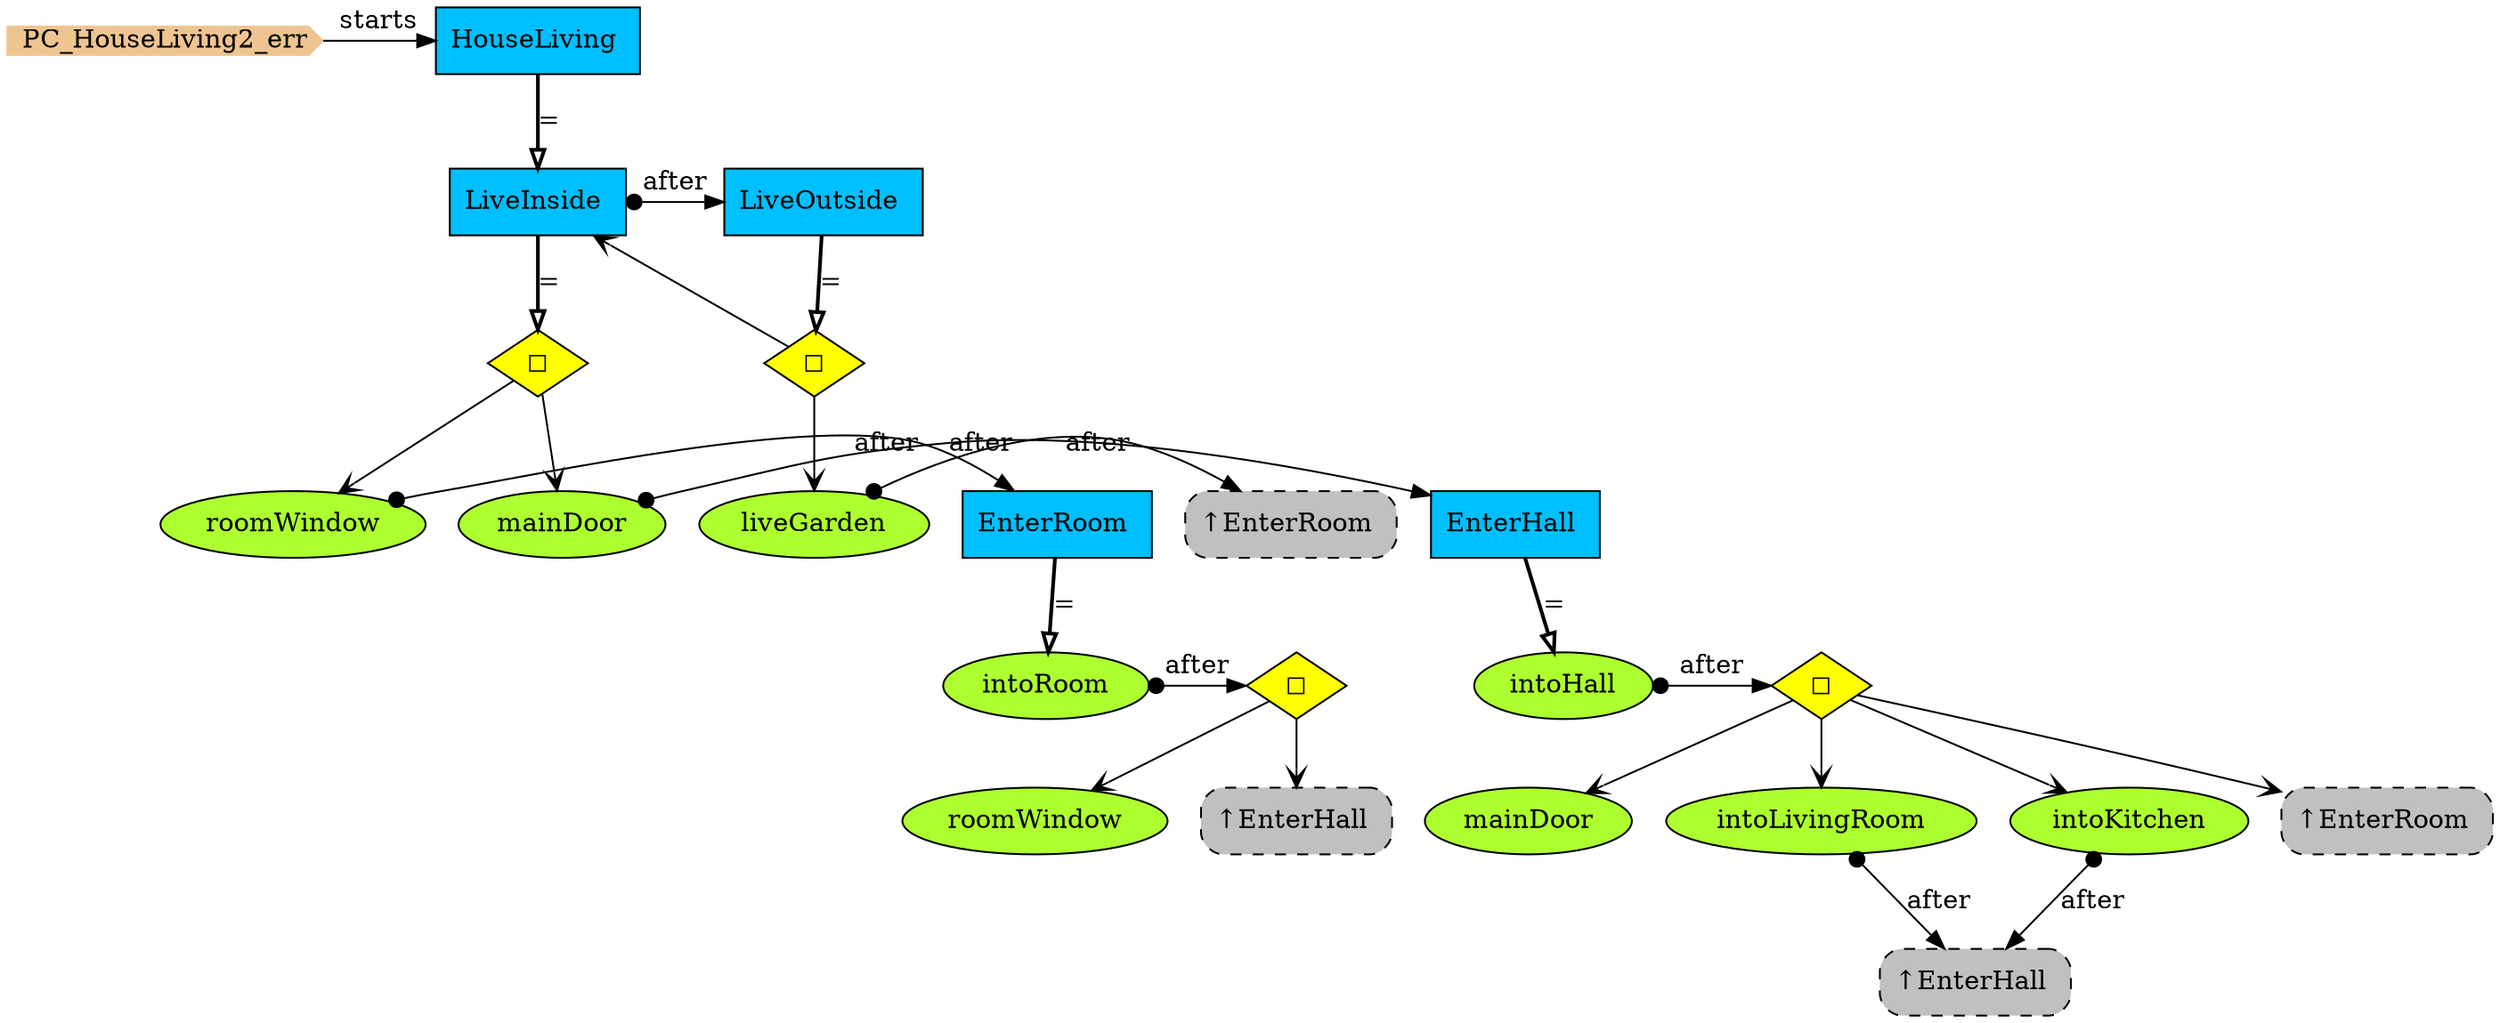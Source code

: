 digraph {

StartN_ [shape = cds,color=burlywood2,style=filled,height=.2,width=.2, label =PC_HouseLiving2_err];
HouseLiving [shape=box,fillcolor=deepskyblue,style = filled,label="HouseLiving "];
OpLiveInside [shape=diamond,fillcolor=yellow,style=filled,label="◻︎"];
roomWindow [shape=ellipse,fillcolor=greenyellow,style=filled,label="roomWindow"];
EnterHall [shape=box,fillcolor=deepskyblue,style = filled,label="EnterHall "];
OpEnterHall [shape=diamond,fillcolor=yellow,style=filled,label="◻︎"];
intoRoom [shape=ellipse,fillcolor=greenyellow,style=filled,label="intoRoom"];
intoKitchen [shape=ellipse,fillcolor=greenyellow,style=filled,label="intoKitchen"];
RefEnterHall [shape=rectangle,fillcolor=gray,style="rounded,filled,dashed",label="↑EnterHall "];
RefEnterRoom [shape=rectangle,fillcolor=gray,style="rounded,filled,dashed",label="↑EnterRoom "];
LiveOutside [shape=box,fillcolor=deepskyblue,style = filled,label="LiveOutside "];
liveGarden [shape=ellipse,fillcolor=greenyellow,style=filled,label="liveGarden"];
RefEnterRoom2 [shape=rectangle,fillcolor=gray,style="rounded,filled,dashed",label="↑EnterRoom "];
OpLiveOutside [shape=diamond,fillcolor=yellow,style=filled,label="◻︎"];
roomWindow2 [shape=ellipse,fillcolor=greenyellow,style=filled,label="roomWindow"];
RefEnterHall2 [shape=rectangle,fillcolor=gray,style="rounded,filled,dashed",label="↑EnterHall "];
mainDoor2 [shape=ellipse,fillcolor=greenyellow,style=filled,label="mainDoor"];
intoLivingRoom [shape=ellipse,fillcolor=greenyellow,style=filled,label="intoLivingRoom"];
OpInsideRoom [shape=diamond,fillcolor=yellow,style=filled,label="◻︎"];
EnterRoom [shape=box,fillcolor=deepskyblue,style = filled,label="EnterRoom "];
intoHall [shape=ellipse,fillcolor=greenyellow,style=filled,label="intoHall"];
mainDoor [shape=ellipse,fillcolor=greenyellow,style=filled,label="mainDoor"];
LiveInside [shape=box,fillcolor=deepskyblue,style = filled,label="LiveInside "];

{rank=same;RefEnterRoom2,liveGarden}
{rank=same;LiveOutside,LiveInside}
{rank=same;EnterRoom,roomWindow}
{rank=same;EnterHall,mainDoor}
{rank=same;OpEnterHall,intoHall}
{rank=same;OpInsideRoom,intoRoom}
{rank=same;HouseLiving,StartN_}

liveGarden->RefEnterRoom2[arrowtail=dot,dir=both,label="after"];
OpLiveOutside->liveGarden[arrowhead="open"];
LiveInside->LiveOutside[arrowtail=dot,dir=both,label="after"];
OpInsideRoom->RefEnterHall2[arrowhead="open"];
OpEnterHall->RefEnterRoom[arrowhead="open"];
intoLivingRoom->RefEnterHall[arrowtail=dot,dir=both,label="after"];

OpEnterHall->mainDoor2[arrowhead="open"];
OpEnterHall->intoLivingRoom[arrowhead="open"];
roomWindow->EnterRoom[arrowtail=dot,dir=both,label="after"];
OpLiveInside->roomWindow[arrowhead="open"];
OpLiveInside->mainDoor[arrowhead="open"];
mainDoor->EnterHall[arrowtail=dot,dir=both,label="after"];
intoHall->OpEnterHall[arrowtail=dot,dir=both,label="after"];
OpEnterHall->intoKitchen[arrowhead="open"];


intoKitchen->RefEnterHall[arrowtail=dot,dir=both,label="after"];
intoRoom->OpInsideRoom[arrowtail=dot,dir=both,label="after"];
OpInsideRoom->roomWindow2[arrowhead="open"];
OpLiveOutside->LiveInside[arrowhead="open"];

HouseLiving->LiveInside[arrowhead="onormal",penwidth=2,label="="];
EnterHall->intoHall[arrowhead="onormal",penwidth=2,label="="];
LiveOutside->OpLiveOutside[arrowhead="onormal",penwidth=2,label="="];
EnterRoom->intoRoom[arrowhead="onormal",penwidth=2,label="="];
LiveInside->OpLiveInside[arrowhead="onormal",penwidth=2,label="="];
StartN_->HouseLiving[label="starts"];
}